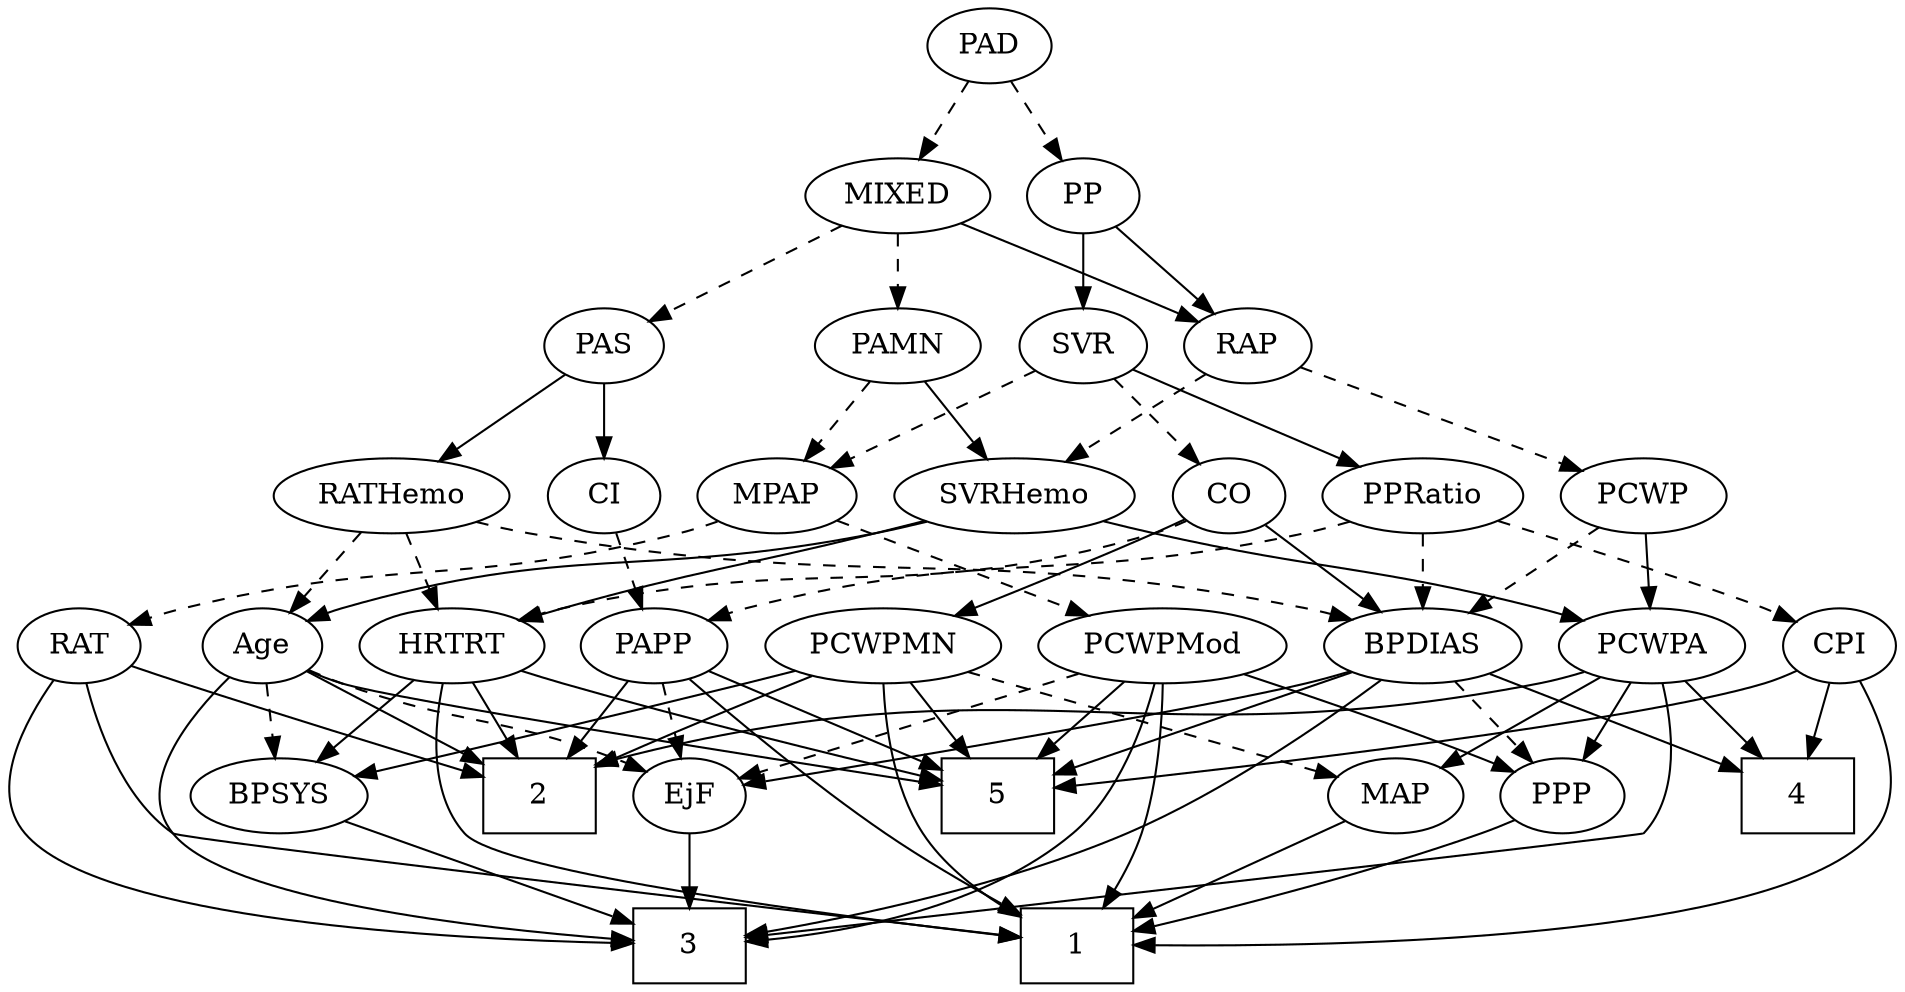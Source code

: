 strict digraph {
	graph [bb="0,0,884.96,468"];
	node [label="\N"];
	1	[height=0.5,
		pos="504.06,18",
		shape=box,
		width=0.75];
	2	[height=0.5,
		pos="246.06,90",
		shape=box,
		width=0.75];
	3	[height=0.5,
		pos="318.06,18",
		shape=box,
		width=0.75];
	4	[height=0.5,
		pos="842.06,90",
		shape=box,
		width=0.75];
	5	[height=0.5,
		pos="466.06,90",
		shape=box,
		width=0.75];
	Age	[height=0.5,
		pos="137.06,162",
		width=0.75];
	Age -> 2	[pos="e,219.54,108.03 156.05,148.81 171.14,139.11 192.68,125.28 210.9,113.58",
		style=solid];
	Age -> 3	[pos="e,290.76,20.857 118.62,148.71 94.406,131.08 57.28,97.871 78.061,72 103.07,40.867 219.8,26.927 280.77,21.682",
		style=solid];
	Age -> 5	[pos="e,438.62,95.023 157.63,150.16 162.58,147.87 167.93,145.64 173.06,144 220.14,128.92 360.43,106.79 428.36,96.559",
		style=solid];
	EjF	[height=0.5,
		pos="318.06,90",
		width=0.75];
	Age -> EjF	[pos="e,296.93,101.5 158.19,150.5 163.03,148.24 168.18,145.95 173.06,144 220.44,125.07 234.68,126.93 282.06,108 283.89,107.27 285.76,106.49 \
287.63,105.68",
		style=dashed];
	BPSYS	[height=0.5,
		pos="125.06,90",
		width=1.0471];
	Age -> BPSYS	[pos="e,128.02,108.28 134.16,144.05 132.83,136.35 131.24,127.03 129.75,118.36",
		style=dashed];
	EjF -> 3	[pos="e,318.06,36.104 318.06,71.697 318.06,63.983 318.06,54.712 318.06,46.112",
		style=solid];
	RAP	[height=0.5,
		pos="570.06,306",
		width=0.77632];
	SVRHemo	[height=0.5,
		pos="463.06,234",
		width=1.3902];
	RAP -> SVRHemo	[pos="e,486.12,250.09 550.93,292.49 535.33,282.28 512.97,267.65 494.71,255.7",
		style=dashed];
	PCWP	[height=0.5,
		pos="736.06,234",
		width=0.97491];
	RAP -> PCWP	[pos="e,709.78,246.08 592.79,295.41 620.48,283.74 667.56,263.88 700.16,250.14",
		style=dashed];
	MIXED	[height=0.5,
		pos="412.06,378",
		width=1.1193];
	MIXED -> RAP	[pos="e,547.79,317.31 440,364.93 464.56,354.28 501.26,338.27 533.06,324 534.85,323.2 536.69,322.37 538.54,321.53",
		style=solid];
	PAS	[height=0.5,
		pos="280.06,306",
		width=0.75];
	MIXED -> PAS	[pos="e,300.77,317.98 386.92,363.67 364.96,352.02 333.06,335.1 309.83,322.79",
		style=dashed];
	PAMN	[height=0.5,
		pos="412.06,306",
		width=1.011];
	MIXED -> PAMN	[pos="e,412.06,324.1 412.06,359.7 412.06,351.98 412.06,342.71 412.06,334.11",
		style=dashed];
	MPAP	[height=0.5,
		pos="360.06,234",
		width=0.97491];
	RAT	[height=0.5,
		pos="43.061,162",
		width=0.75827];
	MPAP -> RAT	[pos="e,67.16,170.76 333.83,221.87 328.05,219.7 321.91,217.6 316.06,216 222.62,190.41 195.49,201.66 101.06,180 93.151,178.19 84.726,175.92 \
76.82,173.63",
		style=dashed];
	PCWPMod	[height=0.5,
		pos="531.06,162",
		width=1.4443];
	MPAP -> PCWPMod	[pos="e,498.7,176.25 386.78,222.06 414.19,210.84 457.22,193.23 489.17,180.15",
		style=dashed];
	BPSYS -> 3	[pos="e,290.97,28.825 154.37,78.369 188.3,66.063 244.23,45.778 281.11,32.402",
		style=solid];
	PAD	[height=0.5,
		pos="454.06,450",
		width=0.79437];
	PAD -> MIXED	[pos="e,422.04,395.63 444.32,432.76 439.25,424.32 432.94,413.8 427.25,404.31",
		style=dashed];
	PP	[height=0.5,
		pos="497.06,378",
		width=0.75];
	PAD -> PP	[pos="e,487.14,395.15 464.03,432.76 469.3,424.19 475.87,413.49 481.77,403.9",
		style=dashed];
	CO	[height=0.5,
		pos="558.06,234",
		width=0.75];
	PCWPMN	[height=0.5,
		pos="411.06,162",
		width=1.3902];
	CO -> PCWPMN	[pos="e,440.06,176.81 536.69,222.82 513.79,211.92 477,194.4 449.13,181.13",
		style=solid];
	BPDIAS	[height=0.5,
		pos="643.06,162",
		width=1.1735];
	CO -> BPDIAS	[pos="e,624.35,178.41 574.45,219.5 586.39,209.67 602.81,196.15 616.6,184.79",
		style=solid];
	HRTRT	[height=0.5,
		pos="222.06,162",
		width=1.1013];
	CO -> HRTRT	[pos="e,251.23,174.37 537.54,222.02 532.58,219.73 527.22,217.55 522.06,216 413.7,183.48 379.92,207.02 270.06,180 267.07,179.26 264,178.41 \
260.93,177.49",
		style=dashed];
	RATHemo	[height=0.5,
		pos="186.06,234",
		width=1.3721];
	PAS -> RATHemo	[pos="e,206.94,250.55 262.38,291.83 249.1,281.94 230.61,268.18 215.16,256.67",
		style=solid];
	CI	[height=0.5,
		pos="280.06,234",
		width=0.75];
	PAS -> CI	[pos="e,280.06,252.1 280.06,287.7 280.06,279.98 280.06,270.71 280.06,262.11",
		style=solid];
	PAMN -> MPAP	[pos="e,372.06,251.15 400,288.76 393.5,280.02 385.36,269.05 378.12,259.31",
		style=dashed];
	PAMN -> SVRHemo	[pos="e,450.94,251.63 423.89,288.76 430.17,280.14 438.02,269.36 445.05,259.73",
		style=solid];
	RATHemo -> Age	[pos="e,147.92,178.51 174.45,216.41 168.3,207.62 160.63,196.66 153.84,186.96",
		style=dashed];
	RATHemo -> BPDIAS	[pos="e,612.35,174.44 221.7,221.45 229.03,219.38 236.75,217.44 244.06,216 396.63,186.01 440.06,212.78 592.06,180 595.5,179.26 599.02,178.37 \
602.54,177.39",
		style=dashed];
	RATHemo -> HRTRT	[pos="e,213.43,179.79 194.78,216.05 198.98,207.89 204.11,197.91 208.78,188.82",
		style=dashed];
	CPI	[height=0.5,
		pos="837.06,162",
		width=0.75];
	CPI -> 1	[pos="e,531.3,18.485 852.32,146.98 870.95,128.2 897.69,94.608 878.06,72 834.67,22.028 627.23,17.909 541.38,18.403",
		style=solid];
	CPI -> 4	[pos="e,840.84,108.1 838.3,143.7 838.85,135.98 839.51,126.71 840.12,118.11",
		style=solid];
	CPI -> 5	[pos="e,493.32,94.541 815.27,150.86 809.16,148.32 802.44,145.81 796.06,144 741.52,128.54 578,105.81 503.62,95.907",
		style=solid];
	RAT -> 1	[pos="e,477.05,22.175 44.656,143.84 47.55,123.27 55.631,89.406 78.061,72 81.912,69.011 364.25,35.479 467.11,23.347",
		style=solid];
	RAT -> 2	[pos="e,218.99,100.34 66.745,152.83 101.82,140.74 167.87,117.96 209.28,103.68",
		style=solid];
	RAT -> 3	[pos="e,291.02,19.347 28.879,146.6 11.979,127.7 -11.752,94.29 7.061,72 41.7,30.959 205.77,21.695 280.64,19.606",
		style=solid];
	SVR	[height=0.5,
		pos="496.06,306",
		width=0.77632];
	SVR -> MPAP	[pos="e,383.91,247.27 474.81,294.06 452.85,282.76 418.29,264.97 392.83,251.87",
		style=dashed];
	SVR -> CO	[pos="e,544.63,250.16 509.51,289.81 517.8,280.45 528.58,268.28 537.88,257.79",
		style=dashed];
	PPRatio	[height=0.5,
		pos="643.06,234",
		width=1.1013];
	SVR -> PPRatio	[pos="e,616.67,247.57 518.07,294.52 541.74,283.25 579.74,265.15 607.63,251.87",
		style=solid];
	PCWPMod -> 1	[pos="e,517.21,36.092 534.87,143.93 538.23,125.76 541.65,96.334 535.06,72 532.48,62.48 527.72,52.917 522.68,44.587",
		style=solid];
	PCWPMod -> 3	[pos="e,345.37,19.232 530.13,143.76 528.12,123.76 521.81,91.082 502.06,72 462.36,33.648 396.75,22.75 355.55,19.827",
		style=solid];
	PCWPMod -> 5	[pos="e,481.96,108.12 515.99,144.76 507.94,136.1 497.86,125.25 488.88,115.57",
		style=solid];
	PCWPMod -> EjF	[pos="e,341.68,98.763 494.45,148.97 454.26,135.76 390.32,114.75 351.46,101.98",
		style=dashed];
	PPP	[height=0.5,
		pos="732.06,90",
		width=0.75];
	PCWPMod -> PPP	[pos="e,710.94,101.53 570.24,149.99 603.99,140.12 653.8,124.68 696.06,108 697.89,107.28 699.76,106.5 701.64,105.7",
		style=solid];
	PCWPA	[height=0.5,
		pos="745.06,162",
		width=1.1555];
	PCWPA -> 2	[pos="e,273.2,105.03 714.64,149.57 707.94,147.41 700.82,145.4 694.06,144 517.24,107.34 461.45,154.29 282.9,107.63",
		style=solid];
	PCWPA -> 3	[pos="e,345.08,22.062 757.21,144.48 770.03,124.87 786.09,92.275 768.06,72 766.34,70.064 462.53,35.402 355.13,23.204",
		style=solid];
	PCWPA -> 4	[pos="e,818.45,108.04 765.63,146.15 778.56,136.83 795.49,124.61 810.14,114.04",
		style=solid];
	MAP	[height=0.5,
		pos="656.06,90",
		width=0.84854];
	PCWPA -> MAP	[pos="e,673.82,104.97 725.75,145.81 712.96,135.75 696.04,122.44 682.07,111.46",
		style=solid];
	PCWPA -> PPP	[pos="e,735.24,108.1 741.85,143.7 740.41,135.98 738.69,126.71 737.1,118.11",
		style=solid];
	PCWPMN -> 1	[pos="e,476.84,31.976 411.13,143.87 411.97,124.85 415.69,93.941 430.06,72 439.44,57.685 454.12,45.998 467.94,37.277",
		style=solid];
	PCWPMN -> 2	[pos="e,273.12,103.96 378.53,148.17 354.27,138.49 320.16,124.62 282.29,108.01",
		style=solid];
	PCWPMN -> 5	[pos="e,452.35,108.45 424.1,144.41 430.68,136.03 438.81,125.68 446.16,116.33",
		style=solid];
	PCWPMN -> BPSYS	[pos="e,158.65,98.279 373.69,149.92 366.53,147.88 359.08,145.83 352.06,144 288.53,127.44 214.36,110.59 168.55,100.46",
		style=solid];
	PCWPMN -> MAP	[pos="e,628.95,98.699 448.83,150.1 455.88,148.07 463.2,145.97 470.06,144 521.69,129.21 581.42,112.21 618.97,101.53",
		style=dashed];
	SVRHemo -> Age	[pos="e,157.6,173.93 426.42,221.67 419.06,219.61 411.35,217.61 404.06,216 302.6,193.57 272.39,210.5 173.06,180 171.13,179.41 169.17,178.73 \
167.21,177.99",
		style=solid];
	SVRHemo -> PCWPA	[pos="e,713.95,174 500.09,221.88 507.35,219.83 514.92,217.77 522.06,216 597.86,197.18 618.67,200.38 694.06,180 697.41,179.1 700.85,178.1 \
704.3,177.05",
		style=solid];
	SVRHemo -> HRTRT	[pos="e,251.9,173.97 425.32,222.02 418.26,219.99 410.94,217.92 404.06,216 344.65,199.46 328.95,198.31 270.06,180 267.29,179.14 264.44,\
178.22 261.58,177.27",
		style=solid];
	BPDIAS -> 3	[pos="e,345.18,22.38 626.68,145.05 605.27,125.09 565.82,91.201 526.06,72 469.79,44.827 398,30.513 355.16,23.87",
		style=solid];
	BPDIAS -> 4	[pos="e,814.83,100.58 674.59,149.91 710.11,137.42 767.75,117.14 805.28,103.94",
		style=solid];
	BPDIAS -> 5	[pos="e,493.32,101.78 613.04,149.13 582.64,137.11 535.6,118.5 502.96,105.59",
		style=solid];
	BPDIAS -> EjF	[pos="e,344.38,94.917 611.7,149.83 605.25,147.74 598.47,145.68 592.06,144 507.92,121.94 407.04,104.75 354.28,96.457",
		style=solid];
	BPDIAS -> PPP	[pos="e,715.19,104.27 662.37,145.81 675.54,135.46 693.08,121.66 707.28,110.49",
		style=dashed];
	MAP -> 1	[pos="e,531.1,31.451 632.64,78.216 608.03,66.88 568.98,48.897 540.37,35.719",
		style=solid];
	PP -> RAP	[pos="e,555.06,321.38 511.83,362.83 522.15,352.94 536.12,339.55 547.79,328.36",
		style=solid];
	PP -> SVR	[pos="e,496.31,324.1 496.81,359.7 496.7,351.98 496.57,342.71 496.45,334.11",
		style=solid];
	PPP -> 1	[pos="e,531.23,24.944 711,78.315 706.16,76.068 700.99,73.827 696.06,72 643.38,52.457 580.23,36.371 541.12,27.227",
		style=solid];
	PPRatio -> CPI	[pos="e,815.03,172.42 673.64,222.39 679.74,220.27 686.11,218.06 692.06,216 738.28,199.98 750.34,197.38 796.06,180 799.16,178.82 802.37,\
177.56 805.58,176.28",
		style=dashed];
	PPRatio -> BPDIAS	[pos="e,643.06,180.1 643.06,215.7 643.06,207.98 643.06,198.71 643.06,190.11",
		style=dashed];
	PAPP	[height=0.5,
		pos="311.06,162",
		width=0.88464];
	PPRatio -> PAPP	[pos="e,335,174.07 613.79,221.85 607.36,219.68 600.53,217.59 594.06,216 488.46,190.07 456.85,209.04 352.06,180 349.59,179.32 347.07,178.52 \
344.56,177.66",
		style=dashed];
	PCWP -> PCWPA	[pos="e,742.86,180.1 738.29,215.7 739.28,207.98 740.47,198.71 741.58,190.11",
		style=solid];
	PCWP -> BPDIAS	[pos="e,662.95,177.97 716.79,218.5 703.63,208.59 685.97,195.29 671.23,184.2",
		style=dashed];
	CI -> PAPP	[pos="e,303.55,179.96 287.41,216.41 290.98,208.34 295.37,198.43 299.39,189.35",
		style=dashed];
	PAPP -> 1	[pos="e,477.02,32.731 326.33,145.79 345.44,127.18 379.59,95.302 412.06,72 429.62,59.395 450.4,47.216 467.77,37.718",
		style=solid];
	PAPP -> 2	[pos="e,261.96,108.13 296.96,145.81 288.74,136.97 278.2,125.61 268.83,115.52",
		style=solid];
	PAPP -> 5	[pos="e,438.88,103.27 335.28,150.06 360.52,138.66 400.39,120.66 429.47,107.52",
		style=solid];
	PAPP -> EjF	[pos="e,316.35,108.1 312.79,143.7 313.56,135.98 314.49,126.71 315.35,118.11",
		style=dashed];
	HRTRT -> 1	[pos="e,477.01,21.902 212.99,144.15 203.81,124.53 193.16,92.217 210.06,72 226.44,52.403 391.69,31.584 467,23.027",
		style=solid];
	HRTRT -> 2	[pos="e,240.14,108.28 227.87,144.05 230.57,136.18 233.85,126.62 236.87,117.79",
		style=solid];
	HRTRT -> 5	[pos="e,438.92,97.641 251.9,150.04 257.89,147.95 264.15,145.84 270.06,144 325.01,126.87 389.6,110.03 429.18,100.08",
		style=solid];
	HRTRT -> BPSYS	[pos="e,144.94,105.35 201.49,146.15 187.41,136 168.57,122.4 153.12,111.25",
		style=solid];
}
